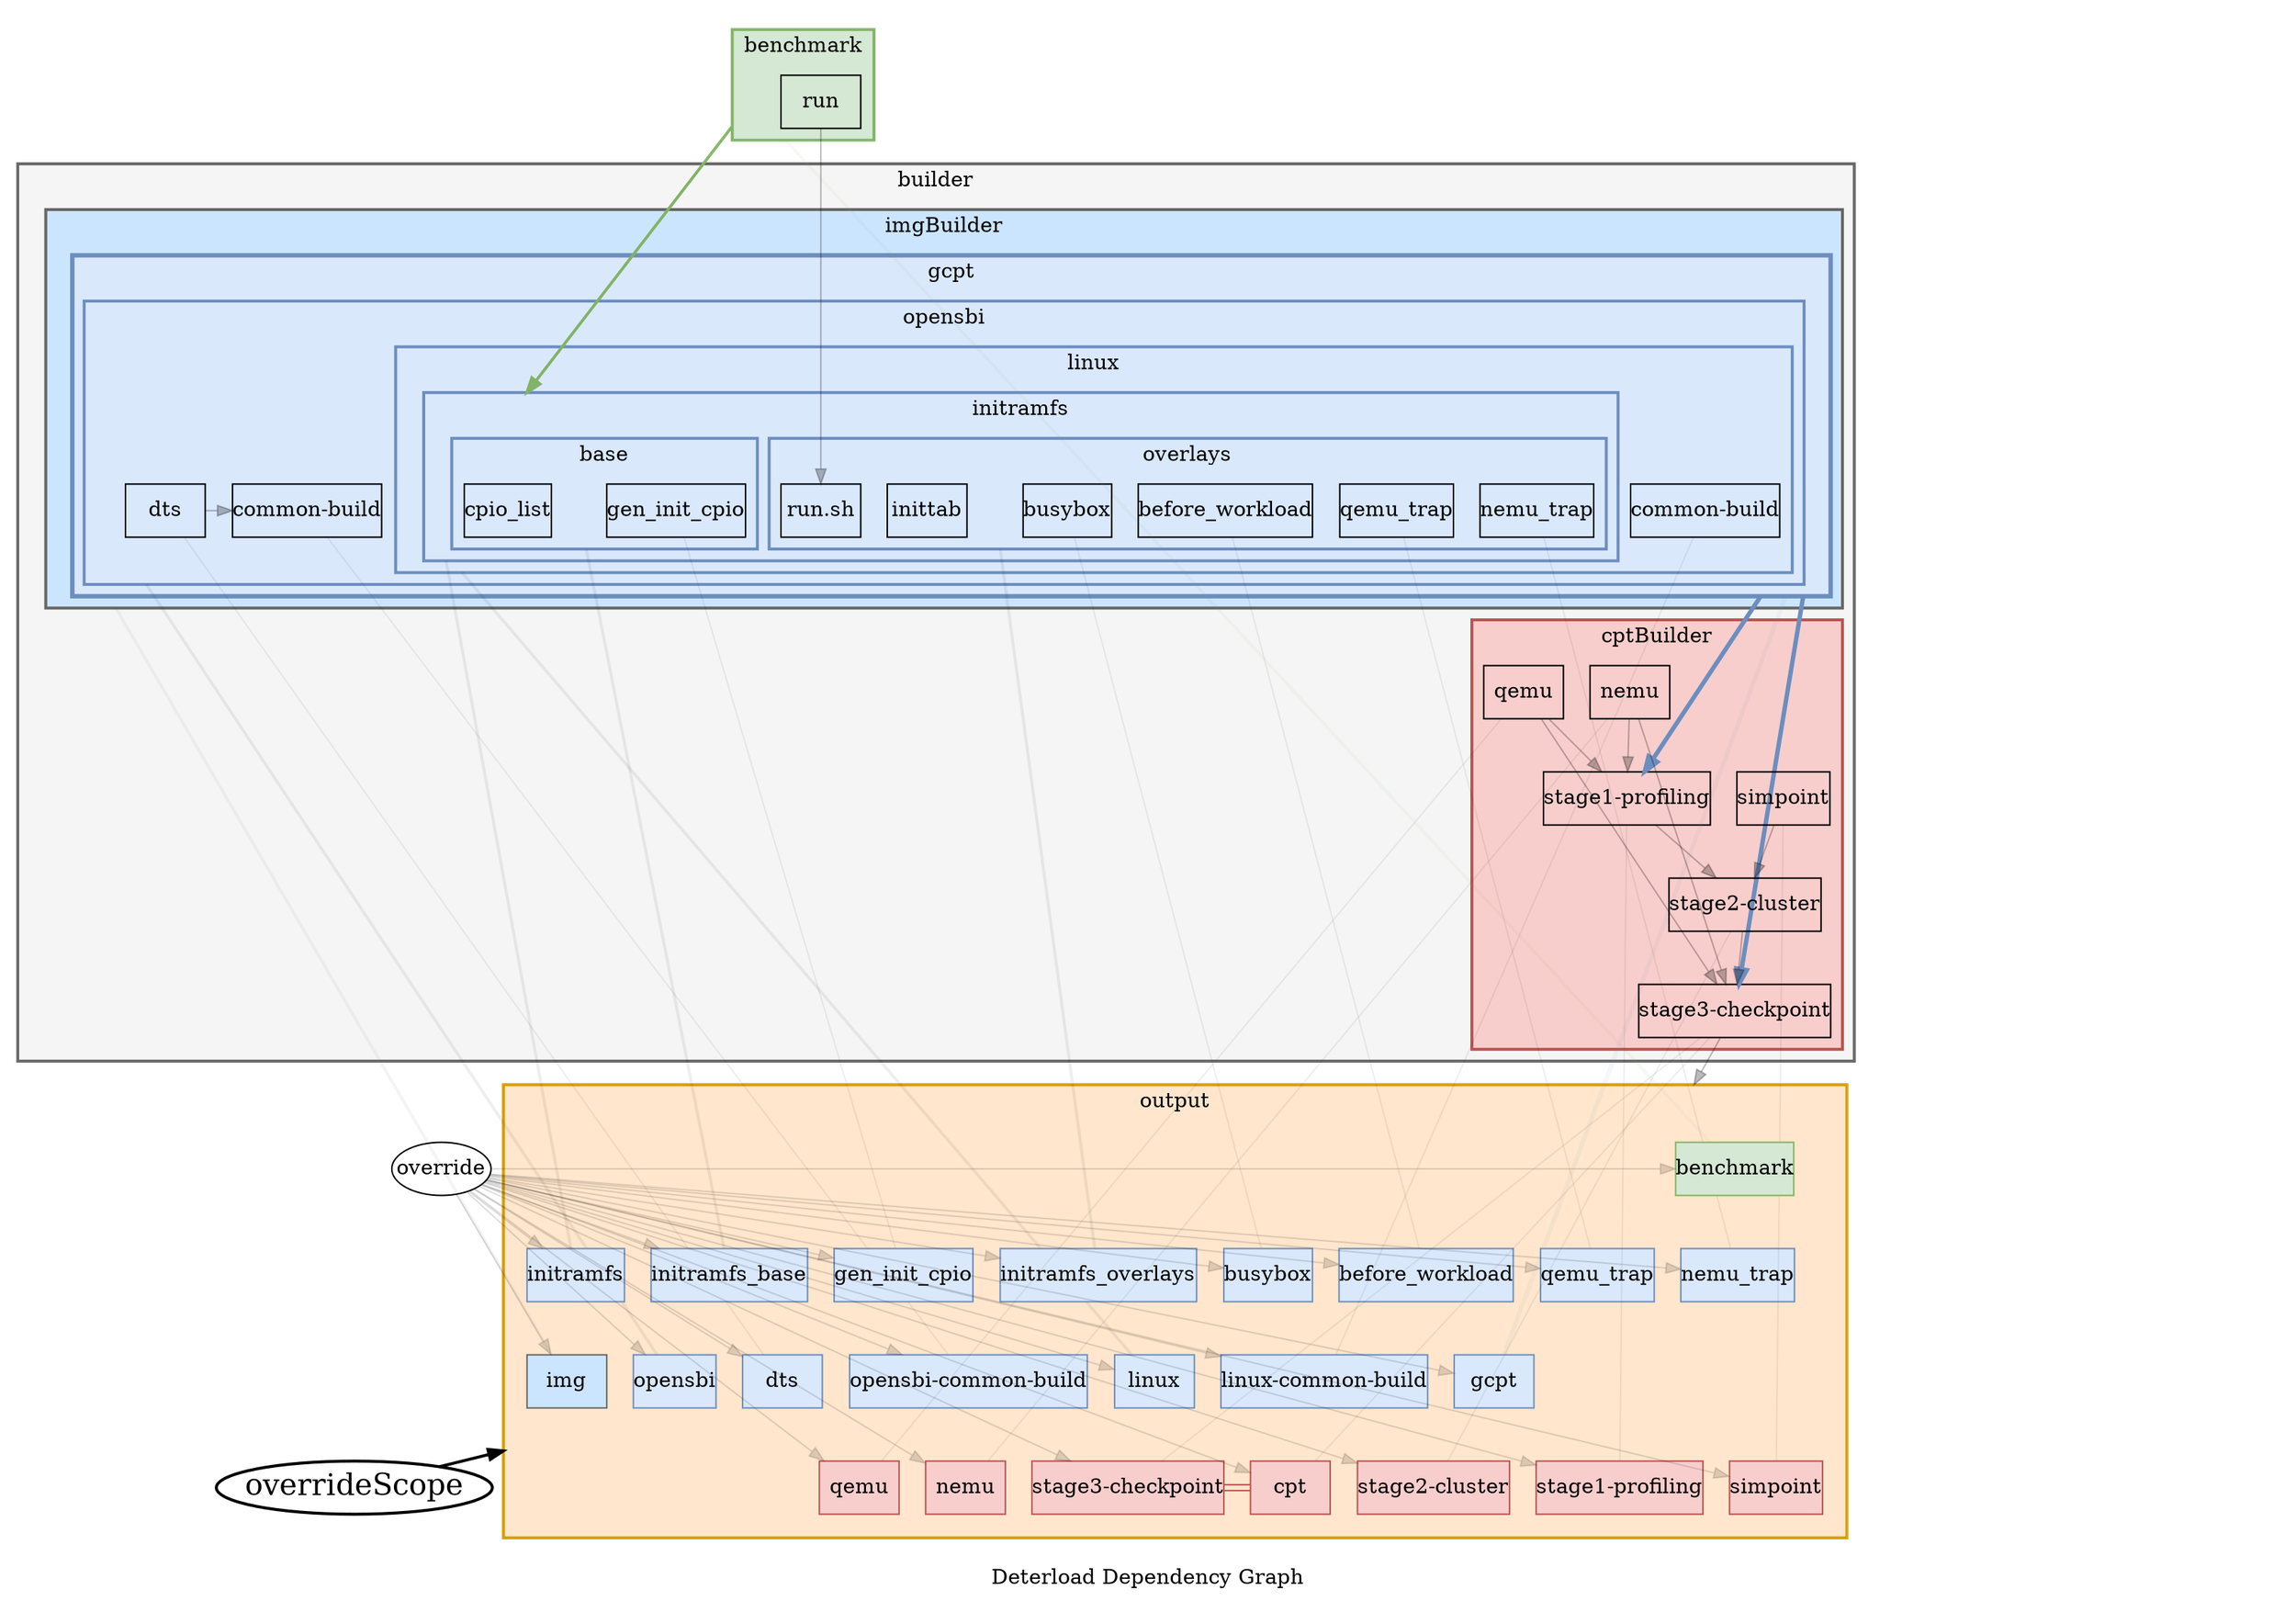 digraph G {
bgcolor=transparent;
compound=True;
label="Deterload Dependency Graph";
splines=line;
node [shape=box];
edge [color="#00000044"];
node [margin=0];
subgraph cluster_builder {
bgcolor="#F5F5F5";
label=builder;
pencolor="#666666";
penwidth=2;
cluster_builder_connect_node_ [height=0, label="", margin=0, shape=none, width=0];
subgraph cluster_imgBuilder {
bgcolor="#CCE5FF";
label=imgBuilder;
pencolor="#666666";
penwidth=2;
cluster_imgBuilder_connect_node_ [height=0, label="", margin=0, shape=none, width=0];
subgraph cluster_gcpt {
bgcolor="#DAE8FC";
label=gcpt;
pencolor="#6C8EBF";
penwidth=3;
cluster_gcpt_connect_node_ [height=0, label="", margin=0, shape=none, width=0];
subgraph cluster_opensbi {
label=opensbi;
penwidth=2;
cluster_opensbi_connect_node_ [height=0, label="", margin=0, shape=none, width=0];
cluster_opensbidts [label=dts];
"cluster_opensbicommon-build" [label="common-build"];
cluster_opensbidts -> "cluster_opensbicommon-build"  [constraint=False];
subgraph cluster_linux {
label=linux;
penwidth=2;
cluster_linux_connect_node_ [height=0, label="", margin=0, shape=none, width=0];
subgraph cluster_initramfs {
label=initramfs;
penwidth=2;
cluster_initramfs_connect_node_ [height=0, label="", margin=0, shape=none, width=0];
subgraph cluster_base {
label=base;
penwidth=2;
cluster_base_connect_node_ [height=0, label="", margin=0, shape=none, width=0];
cluster_basegen_init_cpio [label=gen_init_cpio];
cluster_basecpio_list [label=cpio_list];
}

subgraph cluster_overlays {
label=overlays;
penwidth=2;
cluster_overlays_connect_node_ [height=0, label="", margin=0, shape=none, width=0];
cluster_overlaysbusybox [label=busybox];
cluster_overlaysbefore_workload [label=before_workload];
cluster_overlaysqemu_trap [label=qemu_trap];
cluster_overlaysnemu_trap [label=nemu_trap];
cluster_overlaysinittab [label=inittab];
cluster_overlaysrun_sh [label="run.sh"];
}

}

"cluster_linuxcommon-build" [label="common-build"];
}

}

}

}

subgraph cluster_cptBuilder {
bgcolor="#F8CECC";
label=cptBuilder;
pencolor="#B85450";
penwidth=2;
cluster_cptBuilder_connect_node_ [height=0, label="", margin=0, shape=none, width=0];
cluster_cptBuilderqemu [label=qemu];
cluster_cptBuildernemu [label=nemu];
"cluster_cptBuilderstage1-profiling" [label="stage1-profiling"];
cluster_cptBuildersimpoint [label=simpoint];
"cluster_cptBuilderstage2-cluster" [label="stage2-cluster"];
"cluster_cptBuilderstage3-checkpoint" [label="stage3-checkpoint"];
cluster_cptBuilderqemu -> "cluster_cptBuilderstage1-profiling";
cluster_cptBuildernemu -> "cluster_cptBuilderstage1-profiling";
cluster_cptBuildersimpoint -> "cluster_cptBuilderstage2-cluster";
"cluster_cptBuilderstage1-profiling" -> "cluster_cptBuilderstage2-cluster";
cluster_cptBuilderqemu -> "cluster_cptBuilderstage3-checkpoint";
cluster_cptBuildernemu -> "cluster_cptBuilderstage3-checkpoint";
"cluster_cptBuilderstage2-cluster" -> "cluster_cptBuilderstage3-checkpoint";
}

cluster_gcpt_connect_node_ -> "cluster_cptBuilderstage1-profiling"  [color="#6C8EBF", ltail=cluster_gcpt, penwidth=3];
cluster_gcpt_connect_node_ -> "cluster_cptBuilderstage3-checkpoint"  [color="#6C8EBF", ltail=cluster_gcpt, penwidth=3];
}

subgraph cluster_inputs {
label="";
pencolor=transparent;
penwidth=2;
cluster_inputs_connect_node_ [height=0, label="", margin=0, shape=none, width=0];
subgraph cluster_benchmark {
bgcolor="#D5E8D4";
label=benchmark;
pencolor="#82B366";
penwidth=2;
cluster_benchmark_connect_node_ [height=0, label="", margin=0, shape=none, width=0];
cluster_benchmarkrun [label=run];
}

}

subgraph cluster_outputs {
label="";
pencolor=transparent;
penwidth=2;
cluster_outputs_connect_node_ [height=0, label="", margin=0, shape=none, width=0];
subgraph cluster_output {
bgcolor="#FFE6CC";
label=output;
pencolor="#D79B00";
penwidth=2;
cluster_output_connect_node_ [height=0, label="", margin=0, shape=none, width=0];
subgraph cluster__level0_ {
bgcolor=transparent;
label="";
pencolor=transparent;
penwidth=2;
cluster__level0__connect_node_ [height=0, label="", margin=0, shape=none, width=0];
cluster__level0_benchmark [color="#82B366", fillcolor="#D5E8D4", label=benchmark, style=filled];
}

subgraph cluster__level1_ {
bgcolor=transparent;
label="";
pencolor=transparent;
penwidth=2;
cluster__level1__connect_node_ [height=0, label="", margin=0, shape=none, width=0];
cluster__level1_gen_init_cpio [color="#6C8EBF", fillcolor="#DAE8FC", label=gen_init_cpio, style=filled];
cluster__level1_initramfs_base [color="#6C8EBF", fillcolor="#DAE8FC", label=initramfs_base, style=filled];
cluster__level1_busybox [color="#6C8EBF", fillcolor="#DAE8FC", label=busybox, style=filled];
cluster__level1_before_workload [color="#6C8EBF", fillcolor="#DAE8FC", label=before_workload, style=filled];
cluster__level1_nemu_trap [color="#6C8EBF", fillcolor="#DAE8FC", label=nemu_trap, style=filled];
cluster__level1_qemu_trap [color="#6C8EBF", fillcolor="#DAE8FC", label=qemu_trap, style=filled];
cluster__level1_initramfs_overlays [color="#6C8EBF", fillcolor="#DAE8FC", label=initramfs_overlays, style=filled];
cluster__level1_initramfs [color="#6C8EBF", fillcolor="#DAE8FC", label=initramfs, style=filled];
}

cluster__level0__connect_node_ -> cluster__level1__connect_node_  [color=transparent, lhead=cluster__level1_, ltail=cluster__level0_, penwidth=2];
subgraph cluster__level2_ {
bgcolor=transparent;
label="";
pencolor=transparent;
penwidth=2;
cluster__level2__connect_node_ [height=0, label="", margin=0, shape=none, width=0];
"cluster__level2_linux-common-build" [color="#6C8EBF", fillcolor="#DAE8FC", label="linux-common-build", style=filled];
cluster__level2_linux [color="#6C8EBF", fillcolor="#DAE8FC", label=linux, style=filled];
cluster__level2_dts [color="#6C8EBF", fillcolor="#DAE8FC", label=dts, style=filled];
"cluster__level2_opensbi-common-build" [color="#6C8EBF", fillcolor="#DAE8FC", label="opensbi-common-build", style=filled];
cluster__level2_opensbi [color="#6C8EBF", fillcolor="#DAE8FC", label=opensbi, style=filled];
cluster__level2_gcpt [color="#6C8EBF", fillcolor="#DAE8FC", label=gcpt, style=filled];
cluster__level2_img [color="#666666", fillcolor="#CCE5FF", label=img, style=filled];
}

cluster__level1__connect_node_ -> cluster__level2__connect_node_  [color=transparent, lhead=cluster__level2_, ltail=cluster__level1_, penwidth=2];
subgraph cluster__level3_ {
bgcolor=transparent;
label="";
pencolor=transparent;
penwidth=2;
cluster__level3__connect_node_ [height=0, label="", margin=0, shape=none, width=0];
cluster__level3_nemu [color="#B85450", fillcolor="#F8CECC", label=nemu, style=filled];
cluster__level3_qemu [color="#B85450", fillcolor="#F8CECC", label=qemu, style=filled];
cluster__level3_simpoint [color="#B85450", fillcolor="#F8CECC", label=simpoint, style=filled];
"cluster__level3_stage1-profiling" [color="#B85450", fillcolor="#F8CECC", label="stage1-profiling", style=filled];
"cluster__level3_stage2-cluster" [color="#B85450", fillcolor="#F8CECC", label="stage2-cluster", style=filled];
"cluster__level3_stage3-checkpoint" [color="#B85450", fillcolor="#F8CECC", label="stage3-checkpoint", style=filled];
cluster__level3_cpt [color="#B85450", fillcolor="#F8CECC", label=cpt, style=filled];
"cluster__level3_stage3-checkpoint" -> cluster__level3_cpt  [color="#B85450:transparent:#B85450", constraint=False, dir=none];
}

cluster__level2__connect_node_ -> cluster__level3__connect_node_  [color=transparent, lhead=cluster__level3_, ltail=cluster__level2_, penwidth=2];
}

cluster_outputsoverrideScope [color=black, fontsize=20, label=overrideScope, penwidth=2, shape=oval];
cluster_outputsoverrideScope -> cluster_output_connect_node_  [color=black, constraint=False, lhead=cluster_output, penwidth=2];
cluster__level2_dts -> cluster_outputsoverrideScope  [color=transparent];
cluster_outputsoverride [color=black, label=override, shape=oval];
cluster_outputsoverride -> cluster__level1_before_workload  [color="#00000022", constraint=False];
cluster_outputsoverride -> cluster__level0_benchmark  [color="#00000022", constraint=False];
cluster_outputsoverride -> cluster__level1_busybox  [color="#00000022", constraint=False];
cluster_outputsoverride -> cluster__level3_cpt  [color="#00000022", constraint=False];
cluster_outputsoverride -> cluster__level2_dts  [color="#00000022", constraint=False];
cluster_outputsoverride -> cluster__level2_gcpt  [color="#00000022", constraint=False];
cluster_outputsoverride -> cluster__level1_gen_init_cpio  [color="#00000022", constraint=False];
cluster_outputsoverride -> cluster__level2_img  [color="#00000022", constraint=False];
cluster_outputsoverride -> cluster__level1_initramfs  [color="#00000022", constraint=False];
cluster_outputsoverride -> cluster__level1_initramfs_base  [color="#00000022", constraint=False];
cluster_outputsoverride -> cluster__level1_initramfs_overlays  [color="#00000022", constraint=False];
cluster_outputsoverride -> cluster__level2_linux  [color="#00000022", constraint=False];
cluster_outputsoverride -> "cluster__level2_linux-common-build"  [color="#00000022", constraint=False];
cluster_outputsoverride -> cluster__level3_nemu  [color="#00000022", constraint=False];
cluster_outputsoverride -> cluster__level1_nemu_trap  [color="#00000022", constraint=False];
cluster_outputsoverride -> cluster__level2_opensbi  [color="#00000022", constraint=False];
cluster_outputsoverride -> "cluster__level2_opensbi-common-build"  [color="#00000022", constraint=False];
cluster_outputsoverride -> cluster__level3_qemu  [color="#00000022", constraint=False];
cluster_outputsoverride -> cluster__level1_qemu_trap  [color="#00000022", constraint=False];
cluster_outputsoverride -> cluster__level3_simpoint  [color="#00000022", constraint=False];
cluster_outputsoverride -> "cluster__level3_stage1-profiling"  [color="#00000022", constraint=False];
cluster_outputsoverride -> "cluster__level3_stage2-cluster"  [color="#00000022", constraint=False];
cluster_outputsoverride -> "cluster__level3_stage3-checkpoint"  [color="#00000022", constraint=False];
}

cluster_benchmarkrun -> cluster_overlaysrun_sh;
cluster_benchmark_connect_node_ -> cluster_initramfs_connect_node_  [color="#82B366", lhead=cluster_initramfs, ltail=cluster_benchmark, penwidth=2];
"cluster_cptBuilderstage3-checkpoint" -> cluster_output_connect_node_  [lhead=cluster_output];
cluster_benchmark_connect_node_ -> cluster__level0_benchmark  [color="#82B36611", dir=none, ltail=cluster_benchmark, penwidth=2];
cluster_basegen_init_cpio -> cluster__level1_gen_init_cpio  [color="#00000011", dir=none];
cluster_base_connect_node_ -> cluster__level1_initramfs_base  [color="#00000011", dir=none, ltail=cluster_base, penwidth=2];
cluster_overlaysbusybox -> cluster__level1_busybox  [color="#00000011", dir=none];
cluster_overlaysbefore_workload -> cluster__level1_before_workload  [color="#00000011", dir=none];
cluster_overlaysnemu_trap -> cluster__level1_nemu_trap  [color="#00000011", dir=none];
cluster_overlaysqemu_trap -> cluster__level1_qemu_trap  [color="#00000011", dir=none];
cluster_overlays_connect_node_ -> cluster__level1_initramfs_overlays  [color="#00000011", dir=none, ltail=cluster_overlays, penwidth=2];
cluster_initramfs_connect_node_ -> cluster__level1_initramfs  [color="#00000011", dir=none, ltail=cluster_initramfs, penwidth=2];
"cluster_linuxcommon-build" -> "cluster__level2_linux-common-build"  [color="#00000011", dir=none];
cluster_linux_connect_node_ -> cluster__level2_linux  [color="#00000011", dir=none, ltail=cluster_linux, penwidth=2];
cluster_opensbidts -> cluster__level2_dts  [color="#00000011", dir=none];
"cluster_opensbicommon-build" -> "cluster__level2_opensbi-common-build"  [color="#00000011", dir=none];
cluster_opensbi_connect_node_ -> cluster__level2_opensbi  [color="#00000011", dir=none, ltail=cluster_opensbi, penwidth=2];
cluster_gcpt_connect_node_ -> cluster__level2_gcpt  [color="#6C8EBF11", dir=none, ltail=cluster_gcpt, penwidth=3];
cluster_imgBuilder_connect_node_ -> cluster__level2_img  [color="#66666611", dir=none, ltail=cluster_imgBuilder, penwidth=2];
cluster_cptBuildernemu -> cluster__level3_nemu  [color="#00000011", dir=none];
cluster_cptBuilderqemu -> cluster__level3_qemu  [color="#00000011", dir=none];
cluster_cptBuildersimpoint -> cluster__level3_simpoint  [color="#00000011", dir=none];
"cluster_cptBuilderstage1-profiling" -> "cluster__level3_stage1-profiling"  [color="#00000011", dir=none];
"cluster_cptBuilderstage2-cluster" -> "cluster__level3_stage2-cluster"  [color="#00000011", dir=none];
"cluster_cptBuilderstage3-checkpoint" -> "cluster__level3_stage3-checkpoint"  [color="#00000011", dir=none];
"cluster_cptBuilderstage3-checkpoint" -> cluster__level3_cpt  [color="#00000011", dir=none];
cluster_imgBuilder_connect_node_ -> cluster_cptBuilderqemu  [color=transparent, ltail=cluster_imgBuilder, penwidth=2];
"cluster_cptBuilderstage3-checkpoint" -> cluster__level0_benchmark  [color=transparent];
"cluster_cptBuilderstage3-checkpoint" -> cluster__level0_benchmark  [color=transparent];
"cluster_cptBuilderstage3-checkpoint" -> cluster__level0_benchmark  [color=transparent];
"cluster_cptBuilderstage3-checkpoint" -> cluster__level0_benchmark  [color=transparent];
"cluster_cptBuilderstage3-checkpoint" -> cluster__level0_benchmark  [color=transparent];
}

